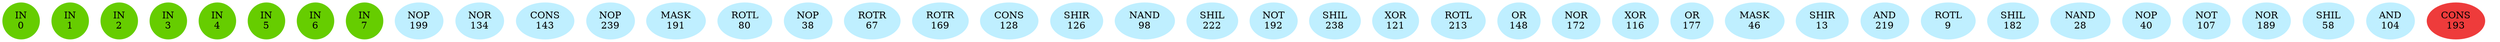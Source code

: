 graph EACircuit {
rankdir=BT;
ranksep=0.75;
ordering=out;
splines=polyline;
node [style=filled, color=lightblue2];

{ rank=same;
node [color=chartreuse3];
"-1_0"[label="IN\n0"];
node [color=chartreuse3];
"-1_1"[label="IN\n1"];
node [color=chartreuse3];
"-1_2"[label="IN\n2"];
node [color=chartreuse3];
"-1_3"[label="IN\n3"];
node [color=chartreuse3];
"-1_4"[label="IN\n4"];
node [color=chartreuse3];
"-1_5"[label="IN\n5"];
node [color=chartreuse3];
"-1_6"[label="IN\n6"];
node [color=chartreuse3];
"-1_7"[label="IN\n7"];
}
{ rank=same;
node [color=lightblue1];
"0_0"[label="NOP\n199"];
node [color=lightblue1];
"0_1"[label="NOR\n134"];
node [color=lightblue1];
"0_2"[label="CONS\n143"];
node [color=lightblue1];
"0_3"[label="NOP\n239"];
node [color=lightblue1];
"0_4"[label="MASK\n191"];
node [color=lightblue1];
"0_5"[label="ROTL\n80"];
node [color=lightblue1];
"0_6"[label="NOP\n38"];
node [color=lightblue1];
"0_7"[label="ROTR\n67"];
}
{ rank=same;
node [color=lightblue1];
"1_0"[label="ROTR\n169"];
node [color=lightblue1];
"1_1"[label="CONS\n128"];
node [color=lightblue1];
"1_2"[label="SHIR\n126"];
node [color=lightblue1];
"1_3"[label="NAND\n98"];
node [color=lightblue1];
"1_4"[label="SHIL\n222"];
node [color=lightblue1];
"1_5"[label="NOT\n192"];
node [color=lightblue1];
"1_6"[label="SHIL\n238"];
node [color=lightblue1];
"1_7"[label="XOR\n121"];
}
{ rank=same;
node [color=lightblue1];
"2_0"[label="ROTL\n213"];
node [color=lightblue1];
"2_1"[label="OR\n148"];
node [color=lightblue1];
"2_2"[label="NOR\n172"];
node [color=lightblue1];
"2_3"[label="XOR\n116"];
node [color=lightblue1];
"2_4"[label="OR\n177"];
node [color=lightblue1];
"2_5"[label="MASK\n46"];
node [color=lightblue1];
"2_6"[label="SHIR\n13"];
node [color=lightblue1];
"2_7"[label="AND\n219"];
}
{ rank=same;
node [color=lightblue1];
"3_0"[label="ROTL\n9"];
node [color=lightblue1];
"3_1"[label="SHIL\n182"];
node [color=lightblue1];
"3_2"[label="NAND\n28"];
node [color=lightblue1];
"3_3"[label="NOP\n40"];
node [color=lightblue1];
"3_4"[label="NOT\n107"];
node [color=lightblue1];
"3_5"[label="NOR\n189"];
node [color=lightblue1];
"3_6"[label="SHIL\n58"];
node [color=lightblue1];
"3_7"[label="AND\n104"];
}
{ rank=same;
node [color=brown2];
"4_0"[label="CONS\n193"];
}
edge[style=invis];
"-1_0" -- "-1_1" -- "-1_2" -- "-1_3" -- "-1_4" -- "-1_5" -- "-1_6" -- "-1_7";
"0_0" -- "0_1" -- "0_2" -- "0_3" -- "0_4" -- "0_5" -- "0_6" -- "0_7";
"1_0" -- "1_1" -- "1_2" -- "1_3" -- "1_4" -- "1_5" -- "1_6" -- "1_7";
"2_0" -- "2_1" -- "2_2" -- "2_3" -- "2_4" -- "2_5" -- "2_6" -- "2_7";
"3_0" -- "3_1" -- "3_2" -- "3_3" -- "3_4" -- "3_5" -- "3_6" -- "3_7";
"4_0" -- "4_0";
edge[style=solid];
}